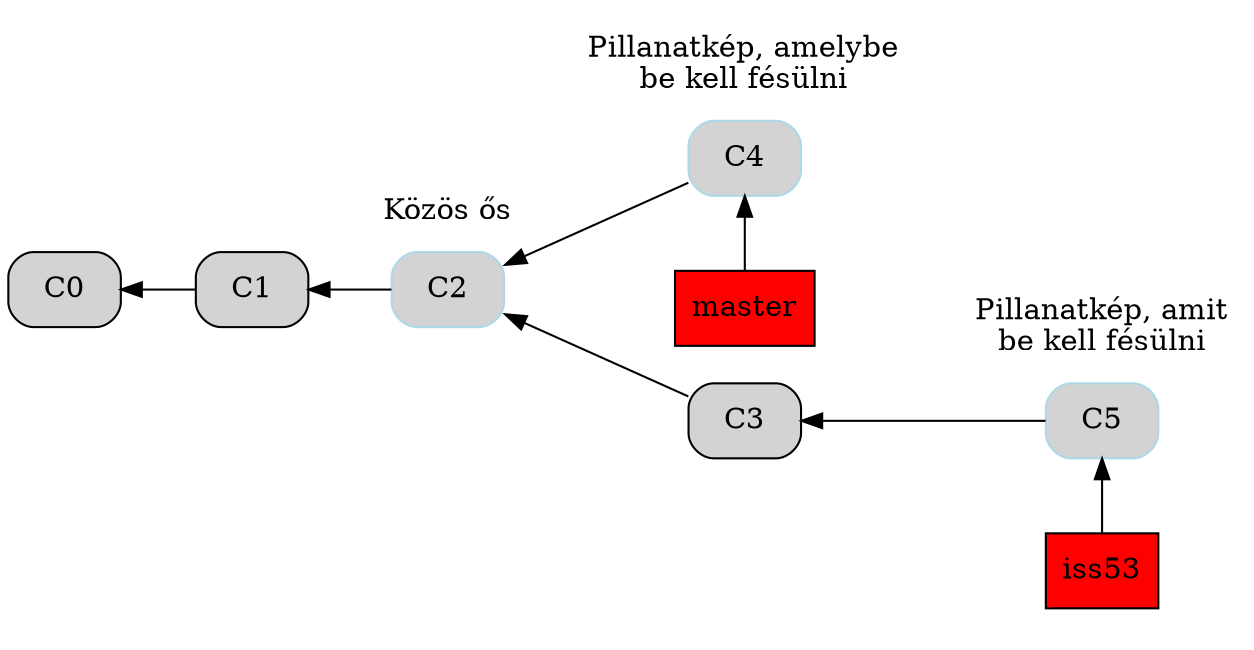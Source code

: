 digraph git {
    graph [dpi=300]
    rankdir="RL"
    splines=false

    c0 [label="C0", shape="rect", style="filled, rounded", fillcolor="lightgrey"]
    c1 [label="C1", shape="rect", style="filled, rounded", fillcolor="lightgrey"]
    
    subgraph cluster_2 {
        label="Közös ős"
        color="invis"
        c2 [label="C2", shape="rect", style="filled, rounded", fillcolor="lightgrey", color="lightblue"]
    }
    
    subgraph cluster_4 {
        label="Pillanatkép, amelybe\nbe kell fésülni"
        color="invis"
        c4 [label="C4", shape="rect", style="filled, rounded", fillcolor="lightgrey", color="lightblue"]
        master [label="master", shape="rect", style="filled", fillcolor="red"]
        {rank="same"; c4; master}
    }
    
    subgraph cluster_5 {
        label="Pillanatkép, amit\nbe kell fésülni"
        color="invis"
        c5 [label="C5", shape="rect", style="filled, rounded", fillcolor="lightgrey", color="lightblue"]
        iss53 [label="iss53", shape="rect", style="filled", fillcolor="red"]
        {rank="same"; c5; iss53}
    }

    c3 [label="C3", shape="rect", style="filled, rounded", fillcolor="lightgrey"]


    c1 -> c0
    c2 -> c1
    c3 -> c2
    c4 -> c2
    c5 -> c3

    master -> c4 [minlen=2]
    iss53 -> c5 [minlen=2]
}